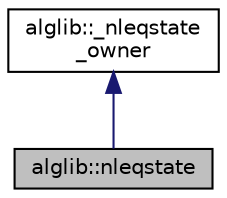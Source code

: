 digraph "alglib::nleqstate"
{
  edge [fontname="Helvetica",fontsize="10",labelfontname="Helvetica",labelfontsize="10"];
  node [fontname="Helvetica",fontsize="10",shape=record];
  Node0 [label="alglib::nleqstate",height=0.2,width=0.4,color="black", fillcolor="grey75", style="filled", fontcolor="black"];
  Node1 -> Node0 [dir="back",color="midnightblue",fontsize="10",style="solid",fontname="Helvetica"];
  Node1 [label="alglib::_nleqstate\l_owner",height=0.2,width=0.4,color="black", fillcolor="white", style="filled",URL="$classalglib_1_1__nleqstate__owner.html"];
}
